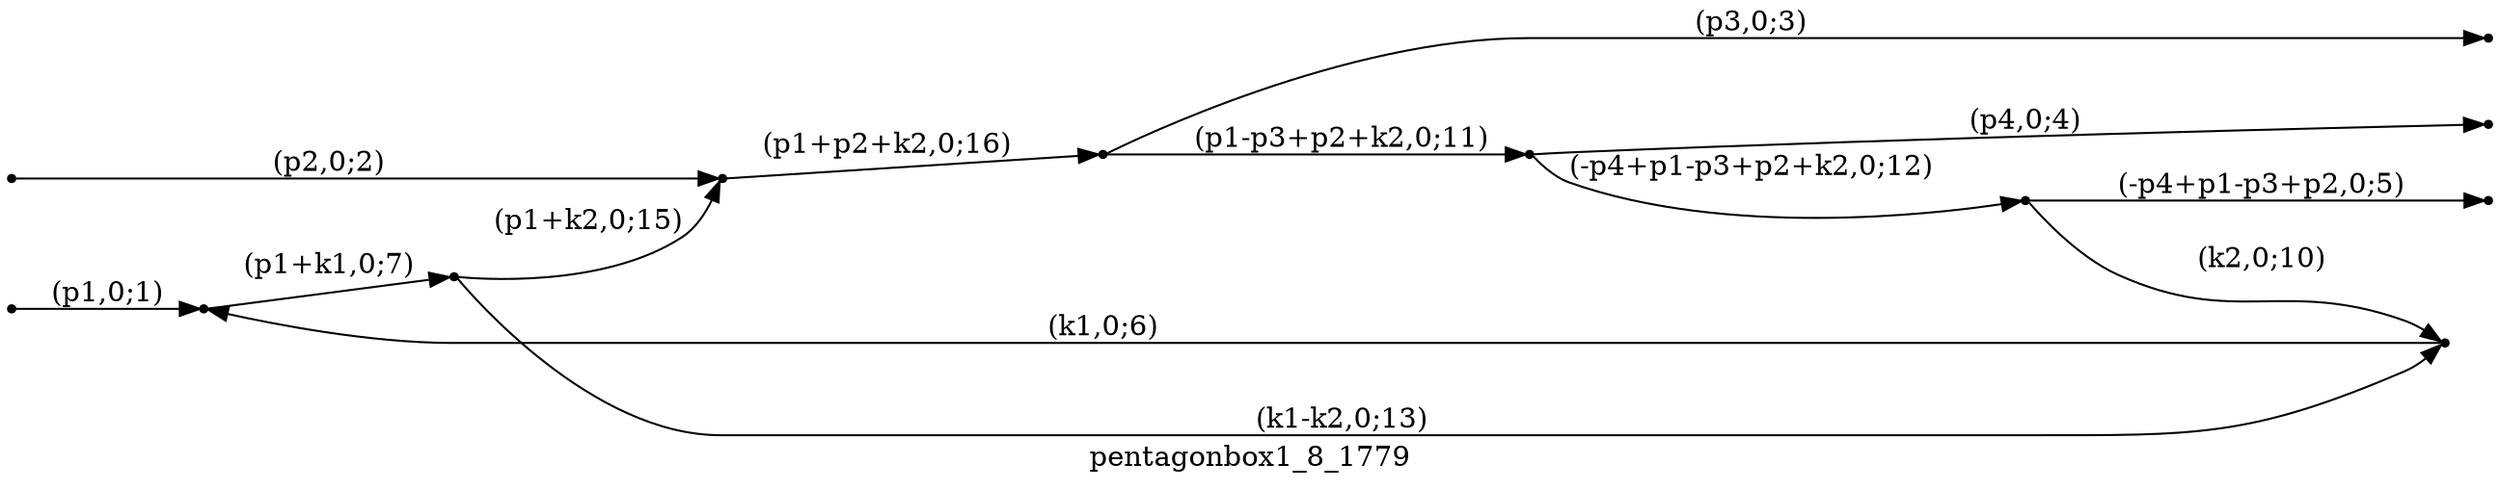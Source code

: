 digraph pentagonbox1_8_1779 {
  label="pentagonbox1_8_1779";
  rankdir="LR";
  subgraph edges {
    -1 -> 2 [label="(p1,0;1)"];
    -2 -> 7 [label="(p2,0;2)"];
    6 -> -3 [label="(p3,0;3)"];
    4 -> -4 [label="(p4,0;4)"];
    1 -> -5 [label="(-p4+p1-p3+p2,0;5)"];
    3 -> 2 [label="(k1,0;6)"];
    2 -> 5 [label="(p1+k1,0;7)"];
    1 -> 3 [label="(k2,0;10)"];
    6 -> 4 [label="(p1-p3+p2+k2,0;11)"];
    4 -> 1 [label="(-p4+p1-p3+p2+k2,0;12)"];
    5 -> 3 [label="(k1-k2,0;13)"];
    5 -> 7 [label="(p1+k2,0;15)"];
    7 -> 6 [label="(p1+p2+k2,0;16)"];
  }
  subgraph incoming { rank="source"; -1; -2; }
  subgraph outgoing { rank="sink"; -3; -4; -5; }
-5 [shape=point];
-4 [shape=point];
-3 [shape=point];
-2 [shape=point];
-1 [shape=point];
1 [shape=point];
2 [shape=point];
3 [shape=point];
4 [shape=point];
5 [shape=point];
6 [shape=point];
7 [shape=point];
}

